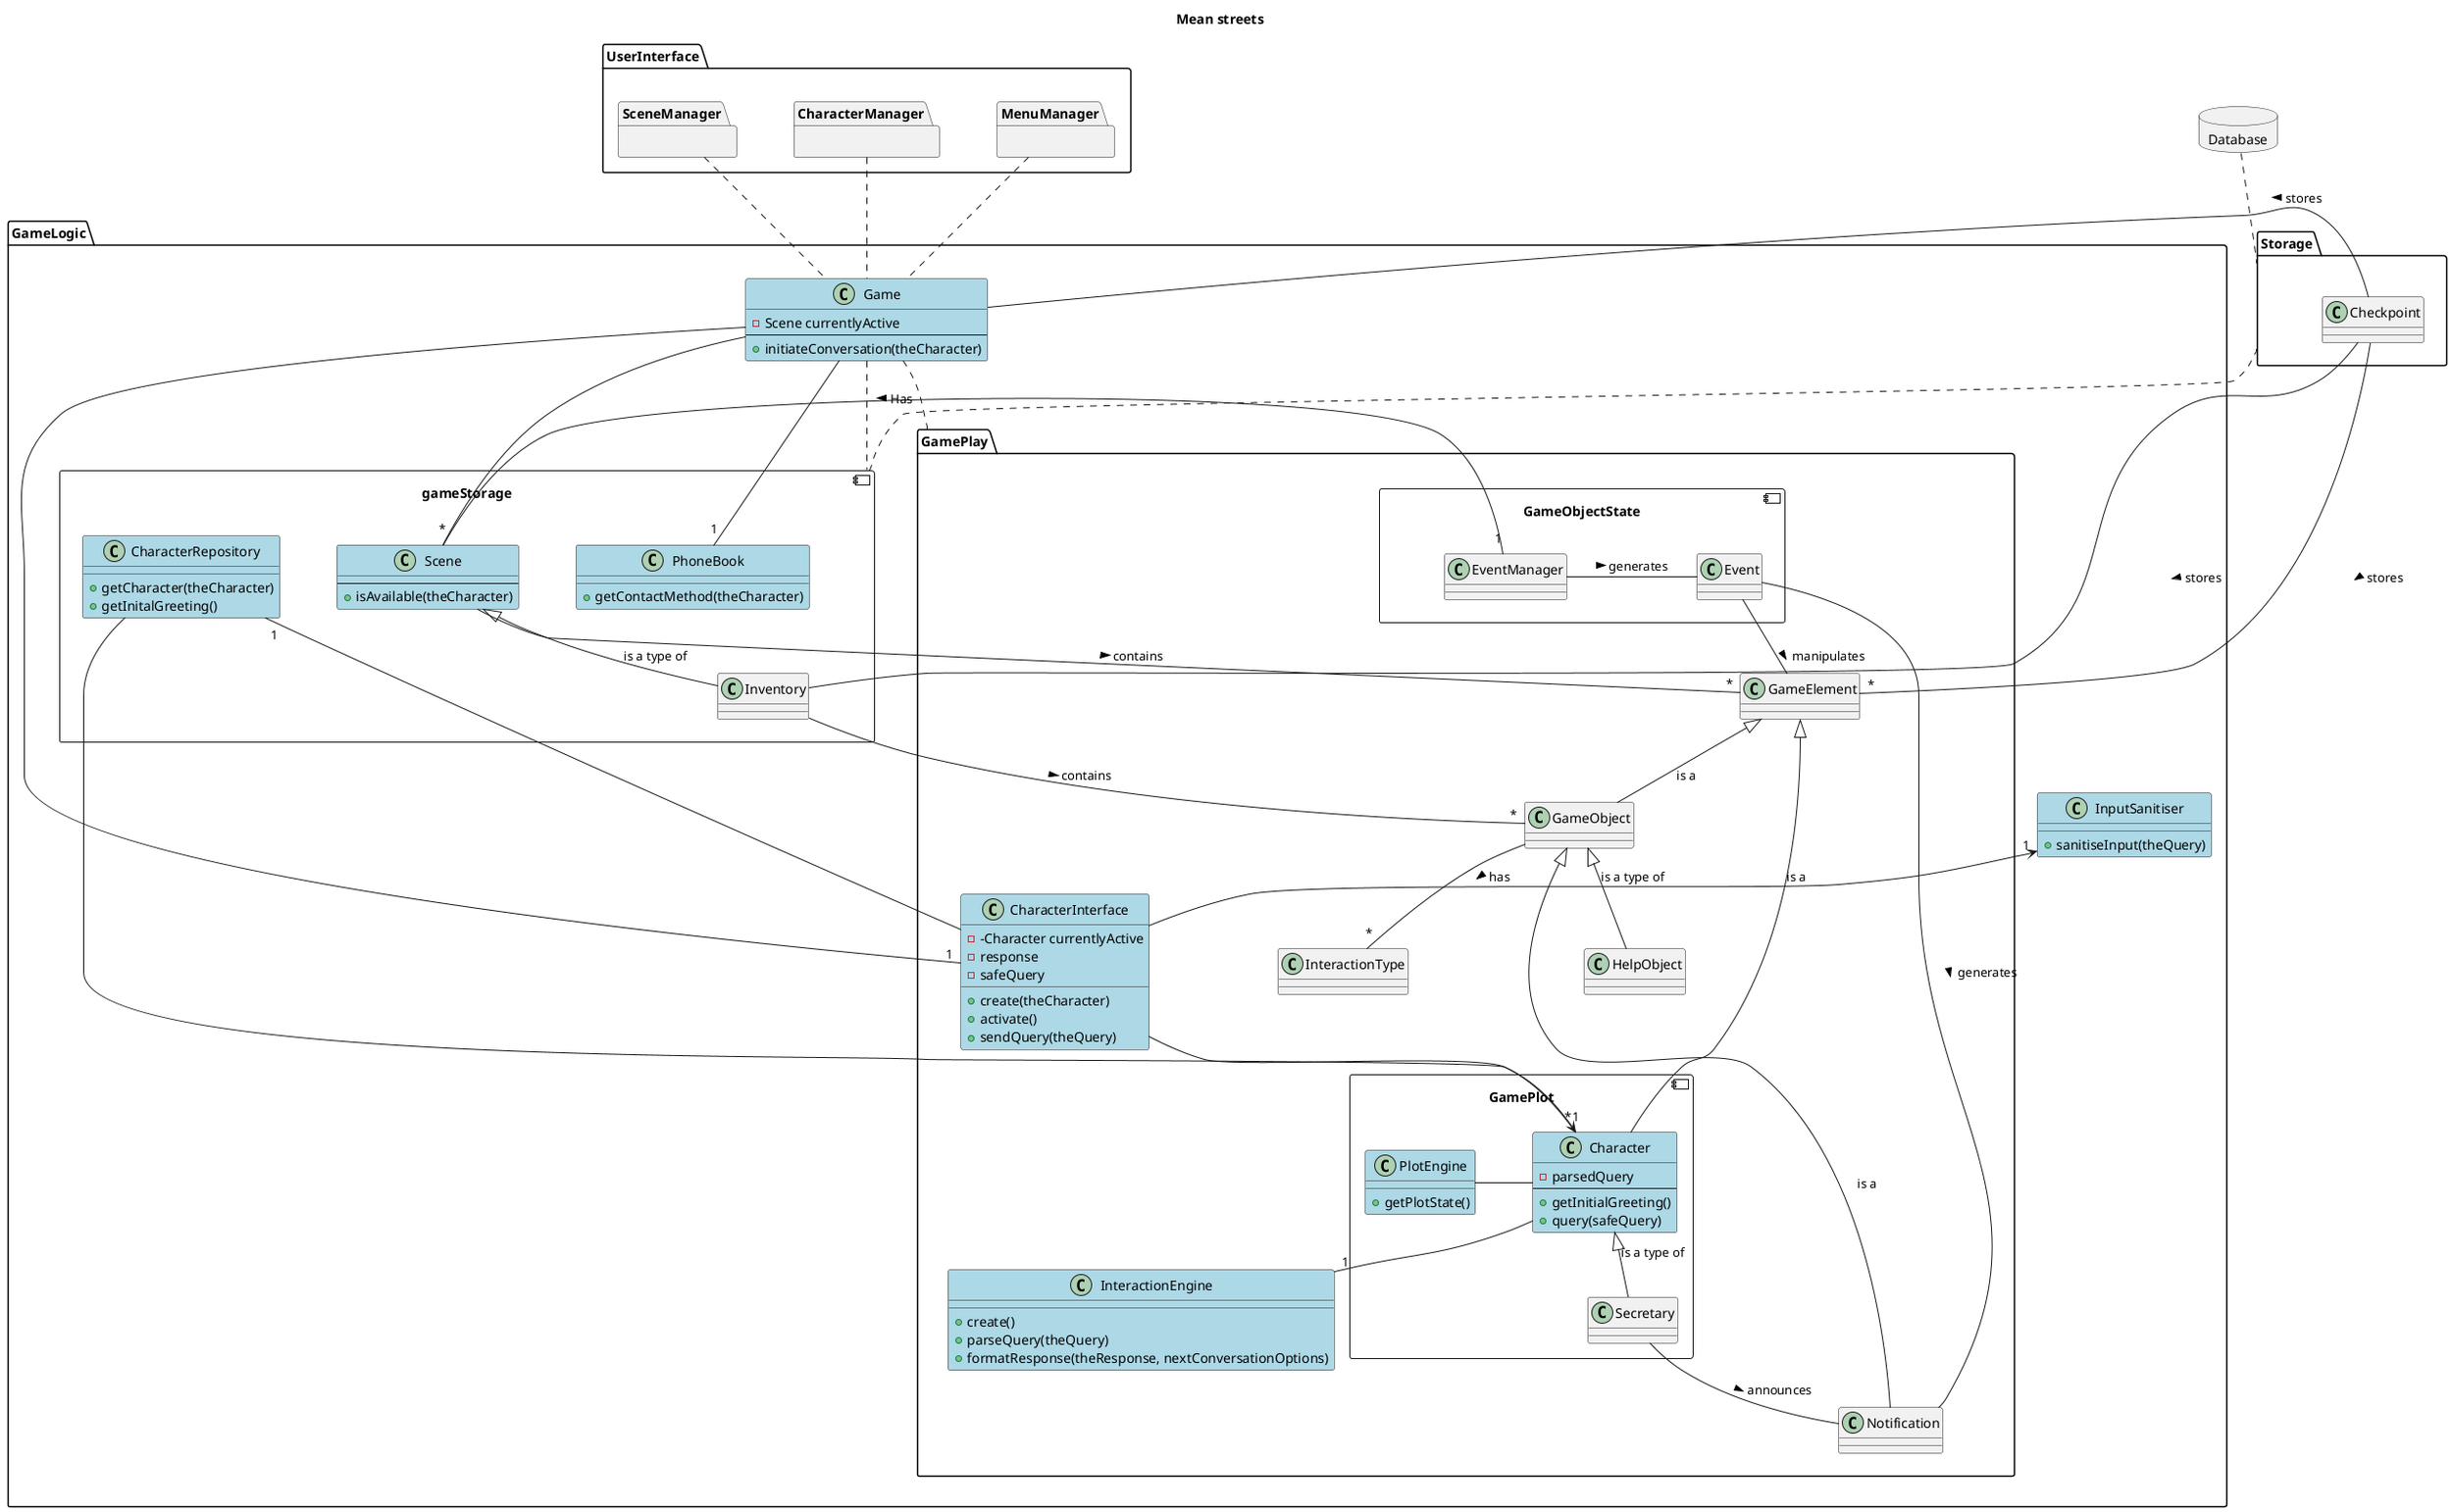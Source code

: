 @startuml

skinparam nodesep 60
skinparam ranksep 20

title Mean streets
top to bottom direction

database Database {
}
package UserInterface {
    package MenuManager {}
    package SceneManager {}
    package CharacterManager {}
}

package GameLogic {
    class Game #LightBlue {
        -Scene currentlyActive
        --
        +initiateConversation(theCharacter)
    }
    class InputSanitiser #LightBlue{
        +sanitiseInput(theQuery)
    }
    component gameStorage {
        class Inventory
        class Scene #LightBlue {
            --
            +isAvailable(theCharacter)
        }
        class PhoneBook #LightBlue{
           + getContactMethod(theCharacter)
        }
        class CharacterRepository #LightBlue{
            + getCharacter(theCharacter)
            + getInitalGreeting()
        }
    }


    package GamePlay {
        class InteractionType
        class GameElement
        class GameObject
        class HelpObject
        class Notification
        component GameObjectState {
            class Event
            class EventManager
        }
        class CharacterInterface #LightBlue{
            - -Character currentlyActive
            - response
            - safeQuery
            + create(theCharacter)
            + activate()
            + sendQuery(theQuery)
        }
        component GamePlot {
            class Secretary
            class Character #LightBlue{
                -parsedQuery
                --
                +getInitialGreeting()
                +query(safeQuery)
            }
            class PlotEngine #LightBlue{
                +getPlotState()
            }
        }
        class InteractionEngine #LightBlue{
            + create()
            +parseQuery(theQuery)
            +formatResponse(theResponse, nextConversationOptions)
        }
    }
}

package Storage {
    class Checkpoint
}

Database .. Storage
MenuManager .. Game
SceneManager .. Game
CharacterManager .. Game
Storage . gameStorage

CharacterRepository --> "*" Character


InteractionType -[hidden]up- GameObjectState
Character -[hidden]up- GameObjectState
Secretary -[hidden]up- GameObjectState
Notification -[hidden]up- GameObjectState
InteractionType -[hidden]down- Character


Game . gameStorage
Game .. GamePlay
Game -- "1" PhoneBook
Game -- "1" CharacterInterface
Character -- "1" InteractionEngine
PlotEngine - Character
CharacterInterface -- "1" Character
CharacterInterface -- "1" CharacterRepository
InputSanitiser "1" <-- CharacterInterface

Game -- "*" Scene
Checkpoint -- "*" GameElement : stores >
Checkpoint -- Inventory : stores >
Checkpoint - Game : stores >
Character <|-- Secretary : is a type of
GameElement <|-- GameObject : is a
GameElement <|-- Character : is a
Scene - "*" GameElement : contains >
Scene <|-- Inventory : is a type of
Inventory -- "*" GameObject : contains >
EventManager "1" - Scene : Has >
EventManager - Event : generates >
Event -- Notification : generates >
Event -- GameElement : manipulates >
Secretary -- Notification : announces >
GameObject <|-- HelpObject : is a type of
GameObject <|-- Notification : is a
GameObject -- "*" InteractionType : has >
@enduml
